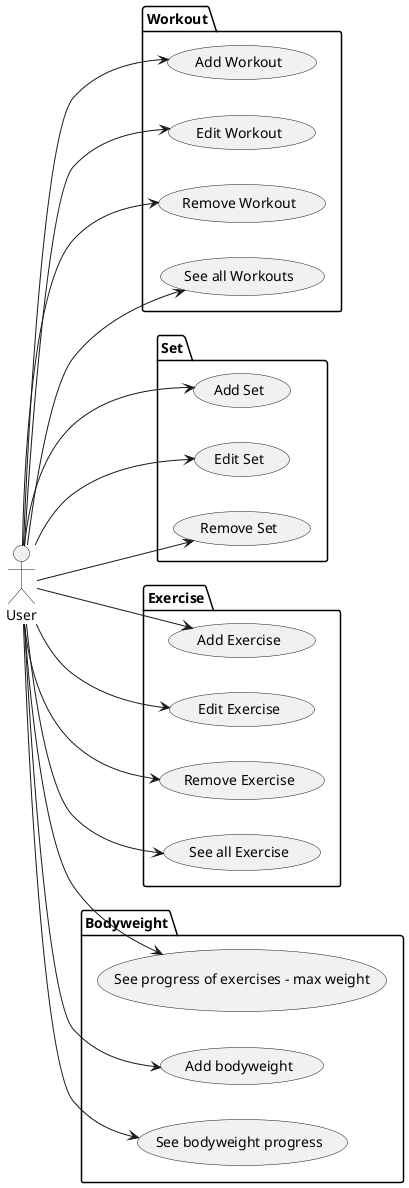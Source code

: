 @startuml

left to right direction

' -----------------------------------------

actor User

package Workout {
    User --> (Add Workout)
    User --> (Edit Workout)
    User --> (Remove Workout)
    User --> (See all Workouts)
}

package Set {
    User --> (Add Set)
    User --> (Edit Set)
    User --> (Remove Set)
}

package Exercise {
    User --> (Add Exercise)
    User --> (Edit Exercise)
    User --> (Remove Exercise)
    User --> (See all Exercise)
}

package Bodyweight {
    User --> (See progress of exercises - max weight)
    User --> (Add bodyweight)
    User --> (See bodyweight progress)
}

' -----------------------------------------

@enduml
